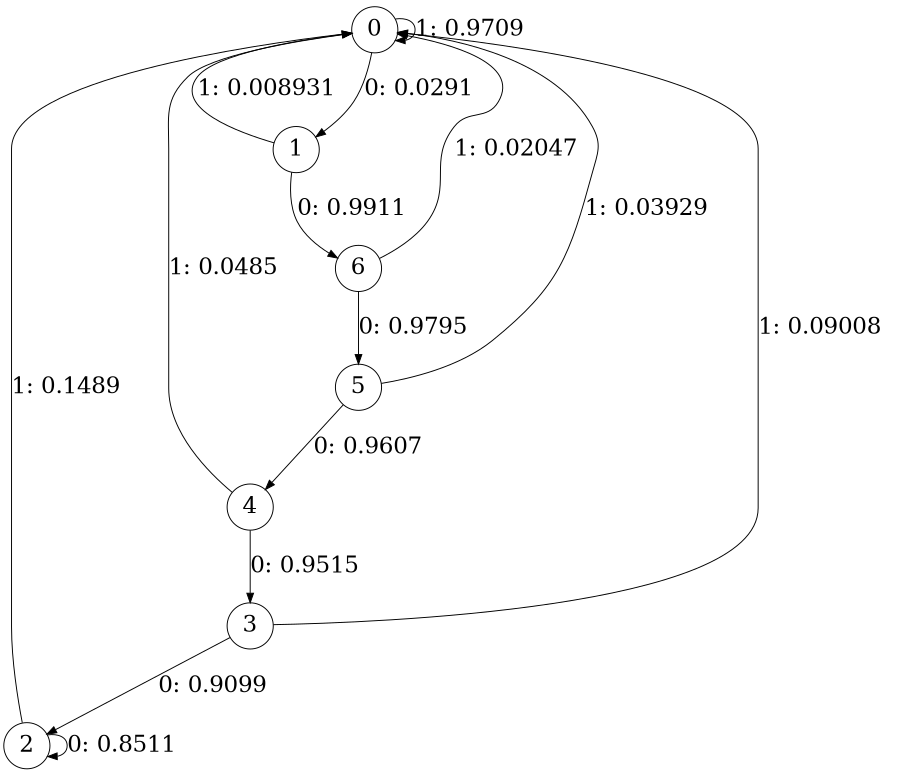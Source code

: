 digraph "ch1_face_grouped_df_L6" {
size = "6,8.5";
ratio = "fill";
node [shape = circle];
node [fontsize = 24];
edge [fontsize = 24];
0 -> 1 [label = "0: 0.0291   "];
0 -> 0 [label = "1: 0.9709   "];
1 -> 6 [label = "0: 0.9911   "];
1 -> 0 [label = "1: 0.008931  "];
2 -> 2 [label = "0: 0.8511   "];
2 -> 0 [label = "1: 0.1489   "];
3 -> 2 [label = "0: 0.9099   "];
3 -> 0 [label = "1: 0.09008  "];
4 -> 3 [label = "0: 0.9515   "];
4 -> 0 [label = "1: 0.0485   "];
5 -> 4 [label = "0: 0.9607   "];
5 -> 0 [label = "1: 0.03929  "];
6 -> 5 [label = "0: 0.9795   "];
6 -> 0 [label = "1: 0.02047  "];
}